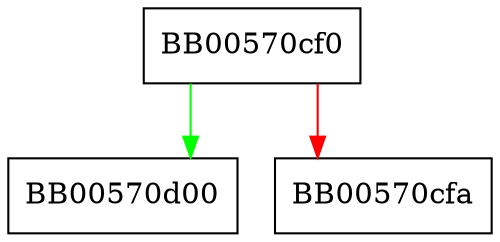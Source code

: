 digraph collect_section_name {
  node [shape="box"];
  graph [splines=ortho];
  BB00570cf0 -> BB00570d00 [color="green"];
  BB00570cf0 -> BB00570cfa [color="red"];
}
